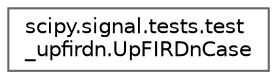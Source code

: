 digraph "Graphical Class Hierarchy"
{
 // LATEX_PDF_SIZE
  bgcolor="transparent";
  edge [fontname=Helvetica,fontsize=10,labelfontname=Helvetica,labelfontsize=10];
  node [fontname=Helvetica,fontsize=10,shape=box,height=0.2,width=0.4];
  rankdir="LR";
  Node0 [id="Node000000",label="scipy.signal.tests.test\l_upfirdn.UpFIRDnCase",height=0.2,width=0.4,color="grey40", fillcolor="white", style="filled",URL="$d9/db3/classscipy_1_1signal_1_1tests_1_1test__upfirdn_1_1UpFIRDnCase.html",tooltip=" "];
}
